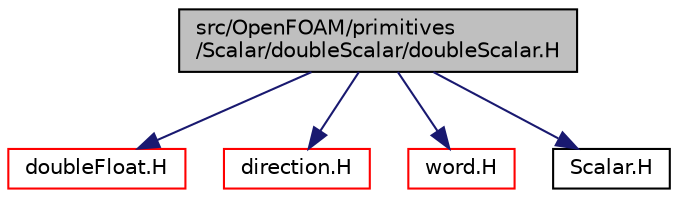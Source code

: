 digraph "src/OpenFOAM/primitives/Scalar/doubleScalar/doubleScalar.H"
{
  bgcolor="transparent";
  edge [fontname="Helvetica",fontsize="10",labelfontname="Helvetica",labelfontsize="10"];
  node [fontname="Helvetica",fontsize="10",shape=record];
  Node1 [label="src/OpenFOAM/primitives\l/Scalar/doubleScalar/doubleScalar.H",height=0.2,width=0.4,color="black", fillcolor="grey75", style="filled", fontcolor="black"];
  Node1 -> Node2 [color="midnightblue",fontsize="10",style="solid",fontname="Helvetica"];
  Node2 [label="doubleFloat.H",height=0.2,width=0.4,color="red",URL="$a09128.html"];
  Node1 -> Node3 [color="midnightblue",fontsize="10",style="solid",fontname="Helvetica"];
  Node3 [label="direction.H",height=0.2,width=0.4,color="red",URL="$a09020.html",tooltip="Direction is an 8-bit unsigned integer type used to represent the Cartesian directions etc..."];
  Node1 -> Node4 [color="midnightblue",fontsize="10",style="solid",fontname="Helvetica"];
  Node4 [label="word.H",height=0.2,width=0.4,color="red",URL="$a09200.html"];
  Node1 -> Node5 [color="midnightblue",fontsize="10",style="solid",fontname="Helvetica"];
  Node5 [label="Scalar.H",height=0.2,width=0.4,color="black",URL="$a09140.html"];
}
